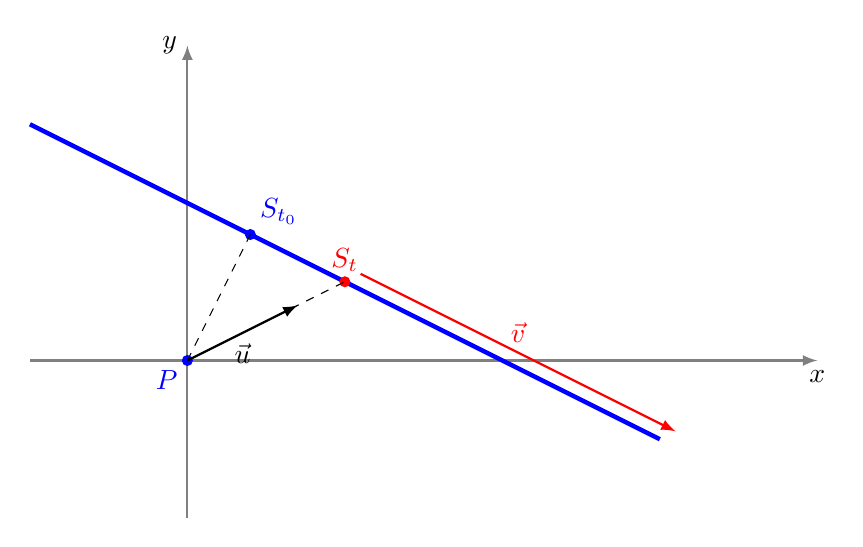 \begin{tikzpicture}[scale=2]


  \draw[->,>=latex,thick,gray] (-1,0) -- (4,0) node[below,black] {$x$};
  \draw[->,>=latex,thick,gray] (0,-1) -- (0,2) node[left,black] {$y$};


  \draw[ultra thick, blue] (-1,1.5)--(3,-0.5);


  % Centre
  \coordinate (P)  at (0,0);
  \fill[blue] (P) circle (1pt)node[below left]{$P$};

  \def\t{-0.5}
  \coordinate (S)  at ({2*\t+2},{-\t});
  \fill[red] (S) circle (1pt)node[above]{$S_t$};

  \draw[dashed] (P)--(S);
  \draw[->,>=latex,thick] (P)--($0.7*(S)$) node[midway,below] {$\vec{u}$};

  \draw[->,>=latex,thick, red] ($(S)+(0.1,0.05)$)--+(2,-1) node[midway,above] {$\vec{v}$};


  \def\t{-0.80}
  \coordinate (S)  at ({2*\t+2},{-\t});
  \fill[blue] (S) circle (1pt)node[above right]{$S_{t_0}$};
  \draw[dashed] (P)--(S); 

\end{tikzpicture}
